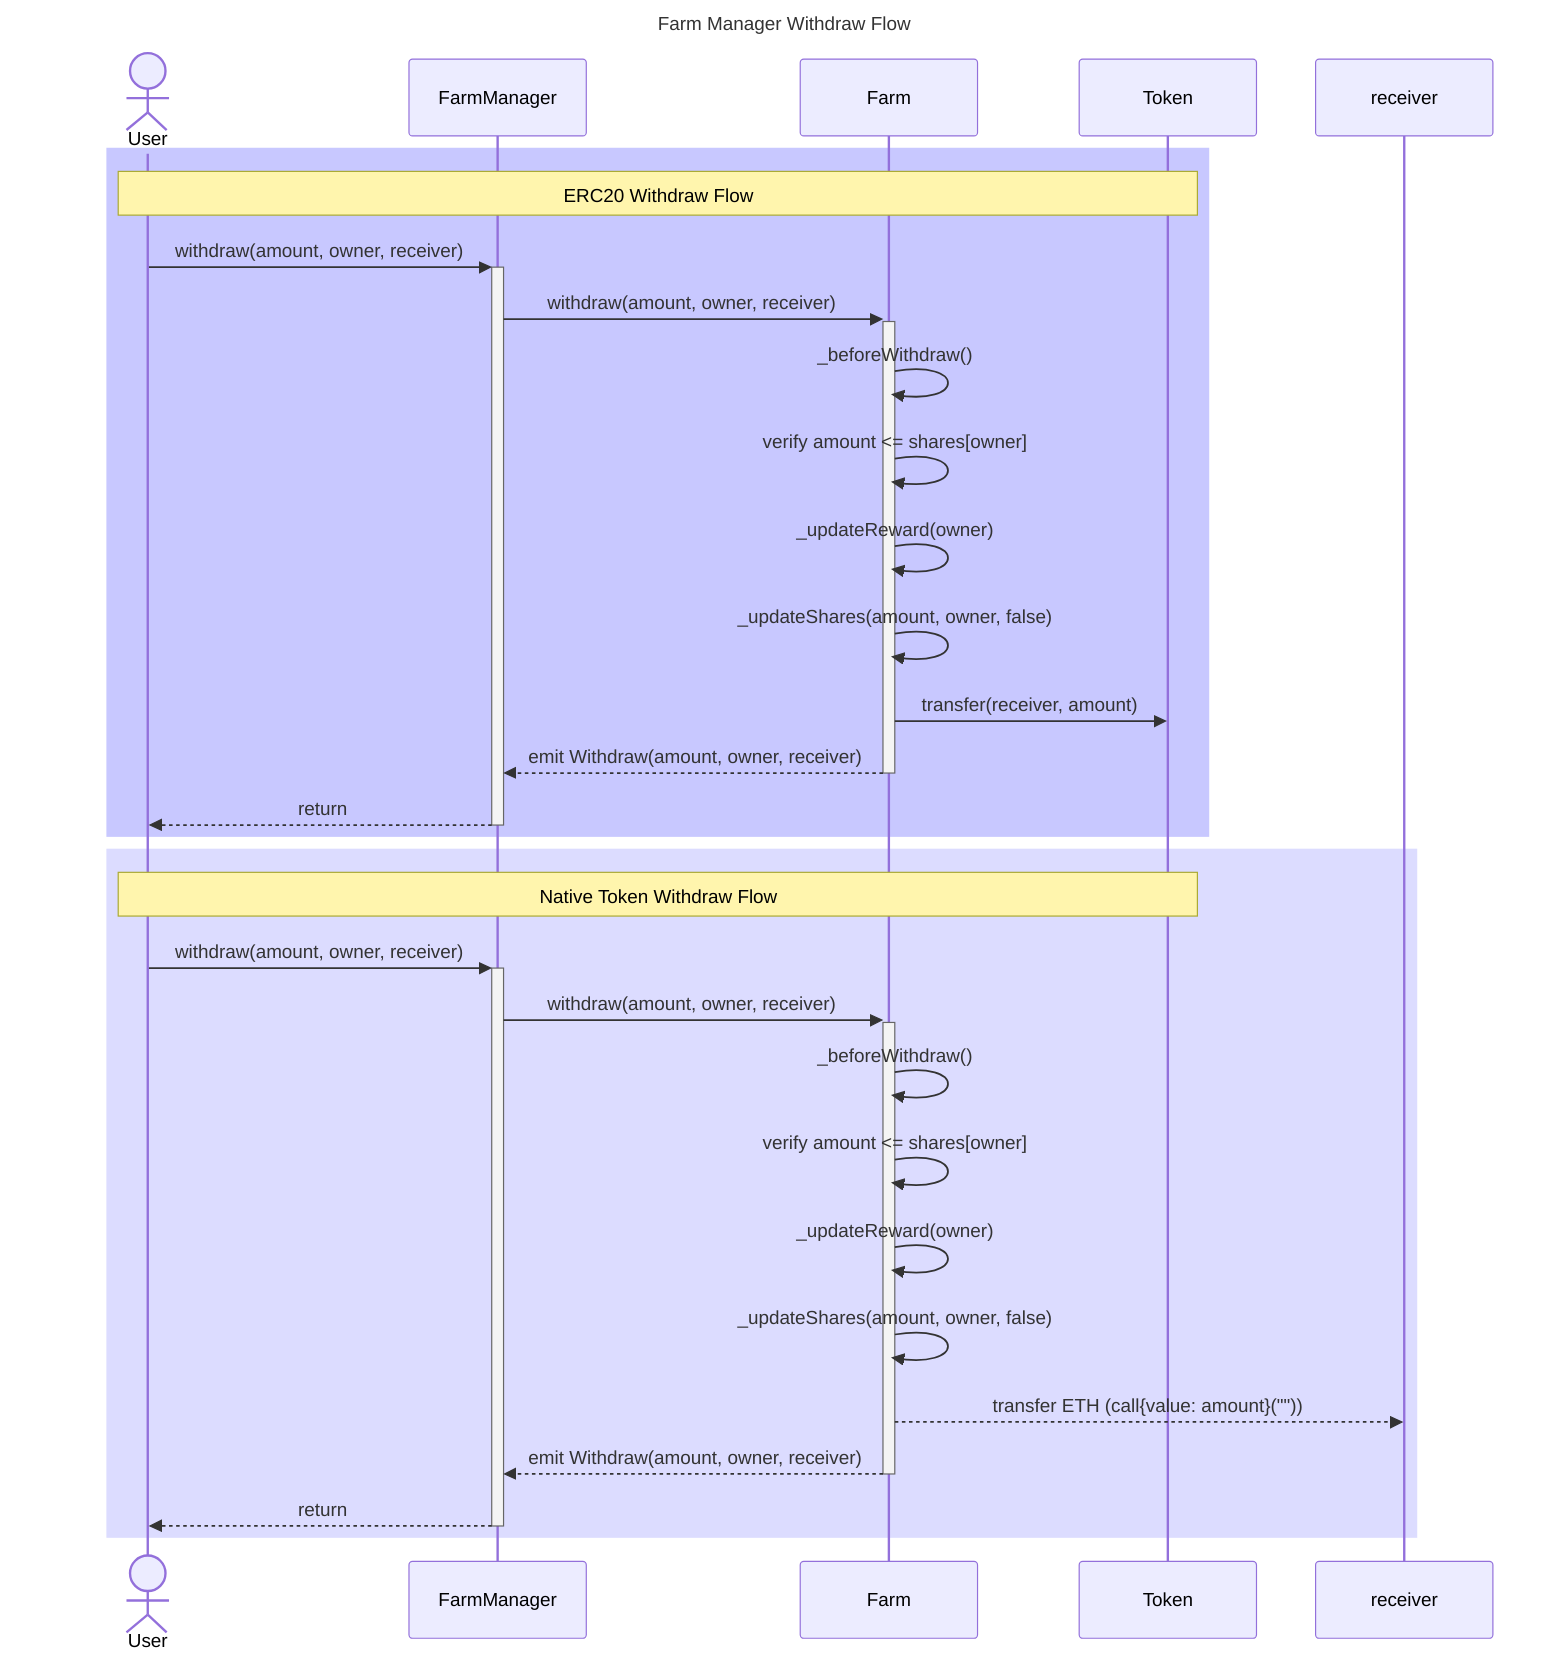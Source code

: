 sequenceDiagram
    title Farm Manager Withdraw Flow
    
    actor User
    participant FarmManager
    participant Farm
    participant Token

    %% Standard ERC20 Withdraw
    rect rgb(200, 200, 255)
        Note over User,Token: ERC20 Withdraw Flow
        User->>+FarmManager: withdraw(amount, owner, receiver)
        FarmManager->>+Farm: withdraw(amount, owner, receiver)
        Farm->>Farm: _beforeWithdraw()
        Farm->>Farm: verify amount <= shares[owner]
        Farm->>Farm: _updateReward(owner)
        Farm->>Farm: _updateShares(amount, owner, false)
        Farm->>Token: transfer(receiver, amount)
        Farm-->>-FarmManager: emit Withdraw(amount, owner, receiver)
        FarmManager-->>-User: return
    end

    %% Native Token Withdraw
    rect rgb(220, 220, 255)
        Note over User,Token: Native Token Withdraw Flow
        User->>+FarmManager: withdraw(amount, owner, receiver)
        FarmManager->>+Farm: withdraw(amount, owner, receiver)
        Farm->>Farm: _beforeWithdraw()
        Farm->>Farm: verify amount <= shares[owner]
        Farm->>Farm: _updateReward(owner)
        Farm->>Farm: _updateShares(amount, owner, false)
        Farm-->>receiver: transfer ETH (call{value: amount}(""))
        Farm-->>-FarmManager: emit Withdraw(amount, owner, receiver)
        FarmManager-->>-User: return
    end